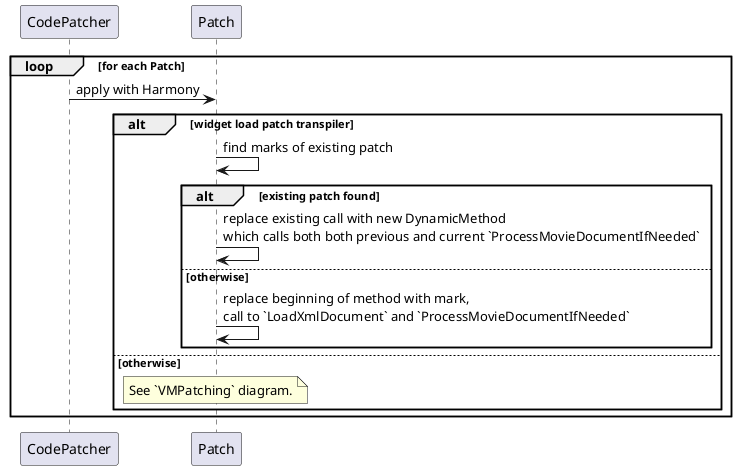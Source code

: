 ﻿@startuml
loop for each Patch
    CodePatcher -> Patch: apply with Harmony
    alt widget load patch transpiler
        Patch -> Patch: find marks of existing patch
        alt existing patch found
            Patch -> Patch: replace existing call with new DynamicMethod\nwhich calls both both previous and current `ProcessMovieDocumentIfNeeded`
        else otherwise
            Patch -> Patch: replace beginning of method with mark,\ncall to `LoadXmlDocument` and `ProcessMovieDocumentIfNeeded`
        end
    else otherwise
        note over Patch
            See `VMPatching` diagram.
        endnote
    end
end
@enduml